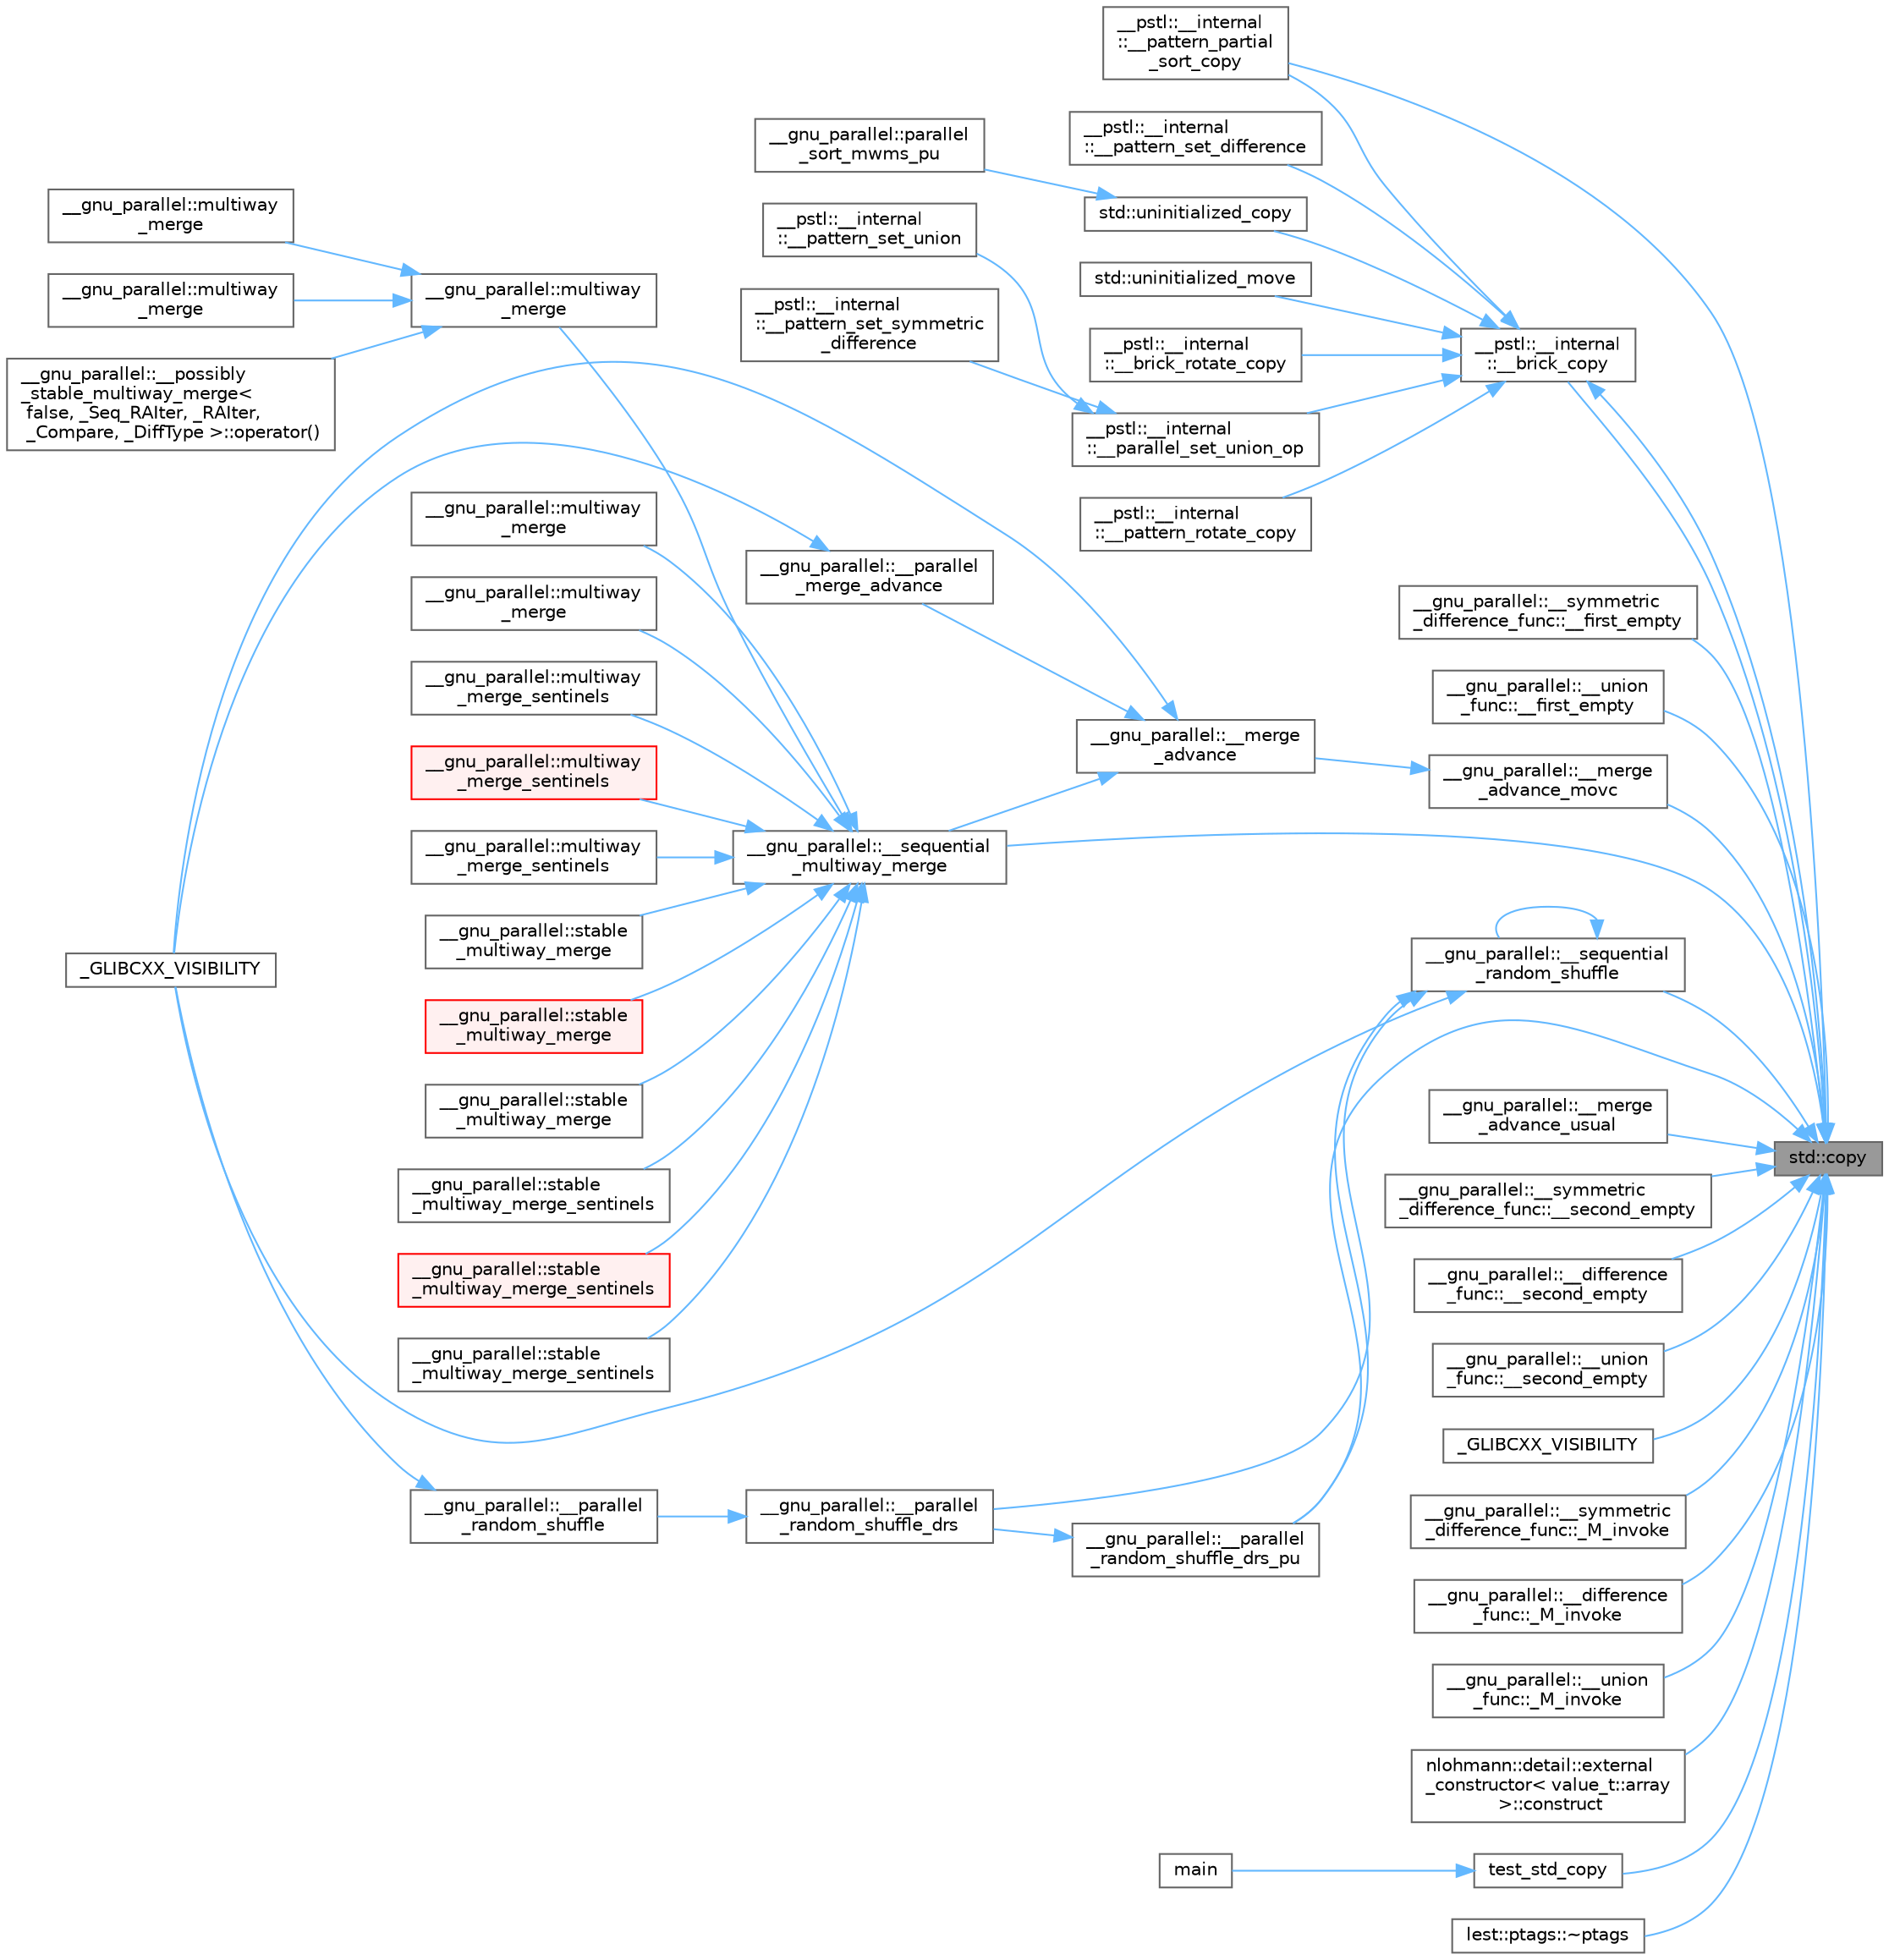 digraph "std::copy"
{
 // LATEX_PDF_SIZE
  bgcolor="transparent";
  edge [fontname=Helvetica,fontsize=10,labelfontname=Helvetica,labelfontsize=10];
  node [fontname=Helvetica,fontsize=10,shape=box,height=0.2,width=0.4];
  rankdir="RL";
  Node1 [id="Node000001",label="std::copy",height=0.2,width=0.4,color="gray40", fillcolor="grey60", style="filled", fontcolor="black",tooltip=" "];
  Node1 -> Node2 [id="edge117_Node000001_Node000002",dir="back",color="steelblue1",style="solid",tooltip=" "];
  Node2 [id="Node000002",label="__pstl::__internal\l::__brick_copy",height=0.2,width=0.4,color="grey40", fillcolor="white", style="filled",URL="$namespace____pstl_1_1____internal.html#afeb0a574201d45df430150e28155b9de",tooltip=" "];
  Node2 -> Node3 [id="edge118_Node000002_Node000003",dir="back",color="steelblue1",style="solid",tooltip=" "];
  Node3 [id="Node000003",label="__pstl::__internal\l::__brick_rotate_copy",height=0.2,width=0.4,color="grey40", fillcolor="white", style="filled",URL="$namespace____pstl_1_1____internal.html#a49a58246b209a35772ed9c026d5531a9",tooltip=" "];
  Node2 -> Node4 [id="edge119_Node000002_Node000004",dir="back",color="steelblue1",style="solid",tooltip=" "];
  Node4 [id="Node000004",label="__pstl::__internal\l::__parallel_set_union_op",height=0.2,width=0.4,color="grey40", fillcolor="white", style="filled",URL="$namespace____pstl_1_1____internal.html#a32f3932c1bca5cc9da70582e4ddf540b",tooltip=" "];
  Node4 -> Node5 [id="edge120_Node000004_Node000005",dir="back",color="steelblue1",style="solid",tooltip=" "];
  Node5 [id="Node000005",label="__pstl::__internal\l::__pattern_set_symmetric\l_difference",height=0.2,width=0.4,color="grey40", fillcolor="white", style="filled",URL="$namespace____pstl_1_1____internal.html#a0a3f69c5b0b60d4ea1e4127f8eab8ef2",tooltip=" "];
  Node4 -> Node6 [id="edge121_Node000004_Node000006",dir="back",color="steelblue1",style="solid",tooltip=" "];
  Node6 [id="Node000006",label="__pstl::__internal\l::__pattern_set_union",height=0.2,width=0.4,color="grey40", fillcolor="white", style="filled",URL="$namespace____pstl_1_1____internal.html#ac7e0e35e17f94ea6ac0b9a531e6805f6",tooltip=" "];
  Node2 -> Node7 [id="edge122_Node000002_Node000007",dir="back",color="steelblue1",style="solid",tooltip=" "];
  Node7 [id="Node000007",label="__pstl::__internal\l::__pattern_partial\l_sort_copy",height=0.2,width=0.4,color="grey40", fillcolor="white", style="filled",URL="$namespace____pstl_1_1____internal.html#a0b0d1ce785beef64a5003271d4cd5c4a",tooltip=" "];
  Node2 -> Node8 [id="edge123_Node000002_Node000008",dir="back",color="steelblue1",style="solid",tooltip=" "];
  Node8 [id="Node000008",label="__pstl::__internal\l::__pattern_rotate_copy",height=0.2,width=0.4,color="grey40", fillcolor="white", style="filled",URL="$namespace____pstl_1_1____internal.html#a00eafc09ae70c395ab01c3f9a66fd235",tooltip=" "];
  Node2 -> Node9 [id="edge124_Node000002_Node000009",dir="back",color="steelblue1",style="solid",tooltip=" "];
  Node9 [id="Node000009",label="__pstl::__internal\l::__pattern_set_difference",height=0.2,width=0.4,color="grey40", fillcolor="white", style="filled",URL="$namespace____pstl_1_1____internal.html#a21887a3e3ba35dc56e4d524dd6f2dde5",tooltip=" "];
  Node2 -> Node1 [id="edge125_Node000002_Node000001",dir="back",color="steelblue1",style="solid",tooltip=" "];
  Node2 -> Node10 [id="edge126_Node000002_Node000010",dir="back",color="steelblue1",style="solid",tooltip=" "];
  Node10 [id="Node000010",label="std::uninitialized_copy",height=0.2,width=0.4,color="grey40", fillcolor="white", style="filled",URL="$namespacestd.html#ae8f76360bfad6375b33b57235ca96d97",tooltip=" "];
  Node10 -> Node11 [id="edge127_Node000010_Node000011",dir="back",color="steelblue1",style="solid",tooltip=" "];
  Node11 [id="Node000011",label="__gnu_parallel::parallel\l_sort_mwms_pu",height=0.2,width=0.4,color="grey40", fillcolor="white", style="filled",URL="$namespace____gnu__parallel.html#aaf84903cd78722fcd19b20ccb69c47e4",tooltip="PMWMS code executed by each thread."];
  Node2 -> Node12 [id="edge128_Node000002_Node000012",dir="back",color="steelblue1",style="solid",tooltip=" "];
  Node12 [id="Node000012",label="std::uninitialized_move",height=0.2,width=0.4,color="grey40", fillcolor="white", style="filled",URL="$namespacestd.html#affe72b3822ef701f99b9ba1a6c953aed",tooltip=" "];
  Node1 -> Node13 [id="edge129_Node000001_Node000013",dir="back",color="steelblue1",style="solid",tooltip=" "];
  Node13 [id="Node000013",label="__gnu_parallel::__symmetric\l_difference_func::__first_empty",height=0.2,width=0.4,color="grey40", fillcolor="white", style="filled",URL="$struct____gnu__parallel_1_1____symmetric__difference__func.html#ad0c58badf7c8e795fbae1b8db27f317e",tooltip=" "];
  Node1 -> Node14 [id="edge130_Node000001_Node000014",dir="back",color="steelblue1",style="solid",tooltip=" "];
  Node14 [id="Node000014",label="__gnu_parallel::__union\l_func::__first_empty",height=0.2,width=0.4,color="grey40", fillcolor="white", style="filled",URL="$struct____gnu__parallel_1_1____union__func.html#a1a76a888a827bd73fe72033a9ef5b391",tooltip=" "];
  Node1 -> Node15 [id="edge131_Node000001_Node000015",dir="back",color="steelblue1",style="solid",tooltip=" "];
  Node15 [id="Node000015",label="__gnu_parallel::__merge\l_advance_movc",height=0.2,width=0.4,color="grey40", fillcolor="white", style="filled",URL="$namespace____gnu__parallel.html#a8deacd343b40dc77deeb1a8e515e7358",tooltip="Merge routine being able to merge only the __max_length smallest elements."];
  Node15 -> Node16 [id="edge132_Node000015_Node000016",dir="back",color="steelblue1",style="solid",tooltip=" "];
  Node16 [id="Node000016",label="__gnu_parallel::__merge\l_advance",height=0.2,width=0.4,color="grey40", fillcolor="white", style="filled",URL="$namespace____gnu__parallel.html#a0059cd13cc6ab70692f8309ad92cb548",tooltip="Merge routine being able to merge only the __max_length smallest elements."];
  Node16 -> Node17 [id="edge133_Node000016_Node000017",dir="back",color="steelblue1",style="solid",tooltip=" "];
  Node17 [id="Node000017",label="__gnu_parallel::__parallel\l_merge_advance",height=0.2,width=0.4,color="grey40", fillcolor="white", style="filled",URL="$namespace____gnu__parallel.html#af1626ed7bbe2eb745a31f18728d73f4e",tooltip="Merge routine fallback to sequential in case the iterators of the two input sequences are of differen..."];
  Node17 -> Node18 [id="edge134_Node000017_Node000018",dir="back",color="steelblue1",style="solid",tooltip=" "];
  Node18 [id="Node000018",label="_GLIBCXX_VISIBILITY",height=0.2,width=0.4,color="grey40", fillcolor="white", style="filled",URL="$_classes_2lib_2include_2c_09_09_2parallel_2algo_8h.html#a544d74b2d5d0dd2197f5fd6f02691de0",tooltip=" "];
  Node16 -> Node19 [id="edge135_Node000016_Node000019",dir="back",color="steelblue1",style="solid",tooltip=" "];
  Node19 [id="Node000019",label="__gnu_parallel::__sequential\l_multiway_merge",height=0.2,width=0.4,color="grey40", fillcolor="white", style="filled",URL="$namespace____gnu__parallel.html#a5ccf0d17d06a0cdd449939227e55bd9d",tooltip="Sequential multi-way merging switch."];
  Node19 -> Node20 [id="edge136_Node000019_Node000020",dir="back",color="steelblue1",style="solid",tooltip=" "];
  Node20 [id="Node000020",label="__gnu_parallel::multiway\l_merge",height=0.2,width=0.4,color="grey40", fillcolor="white", style="filled",URL="$namespace____gnu__parallel.html#ac25efc956562ab237b7b6cb733060c6a",tooltip=" "];
  Node19 -> Node21 [id="edge137_Node000019_Node000021",dir="back",color="steelblue1",style="solid",tooltip=" "];
  Node21 [id="Node000021",label="__gnu_parallel::multiway\l_merge",height=0.2,width=0.4,color="grey40", fillcolor="white", style="filled",URL="$namespace____gnu__parallel.html#a8c908c501ec9005517a88a3004ff6a75",tooltip=" "];
  Node19 -> Node22 [id="edge138_Node000019_Node000022",dir="back",color="steelblue1",style="solid",tooltip=" "];
  Node22 [id="Node000022",label="__gnu_parallel::multiway\l_merge",height=0.2,width=0.4,color="grey40", fillcolor="white", style="filled",URL="$namespace____gnu__parallel.html#a25294b0a47406aefa9ebc5e0c151d0ce",tooltip="Multiway Merge Frontend."];
  Node22 -> Node23 [id="edge139_Node000022_Node000023",dir="back",color="steelblue1",style="solid",tooltip=" "];
  Node23 [id="Node000023",label="__gnu_parallel::multiway\l_merge",height=0.2,width=0.4,color="grey40", fillcolor="white", style="filled",URL="$namespace____gnu__parallel.html#a4569fbe5bdf414f0970bdc38875cdc2f",tooltip=" "];
  Node22 -> Node24 [id="edge140_Node000022_Node000024",dir="back",color="steelblue1",style="solid",tooltip=" "];
  Node24 [id="Node000024",label="__gnu_parallel::multiway\l_merge",height=0.2,width=0.4,color="grey40", fillcolor="white", style="filled",URL="$namespace____gnu__parallel.html#a18da5adc61694c1f0c3f7735fa8daf2e",tooltip=" "];
  Node22 -> Node25 [id="edge141_Node000022_Node000025",dir="back",color="steelblue1",style="solid",tooltip=" "];
  Node25 [id="Node000025",label="__gnu_parallel::__possibly\l_stable_multiway_merge\<\l false, _Seq_RAIter, _RAIter,\l _Compare, _DiffType \>::operator()",height=0.2,width=0.4,color="grey40", fillcolor="white", style="filled",URL="$struct____gnu__parallel_1_1____possibly__stable__multiway__merge_3_01false_00_01___seq___r_a_itebbe515fc6f7648d1418c8d56e63df41f.html#a499ffcbf43662c47ba9e330e7374afb2",tooltip=" "];
  Node19 -> Node26 [id="edge142_Node000019_Node000026",dir="back",color="steelblue1",style="solid",tooltip=" "];
  Node26 [id="Node000026",label="__gnu_parallel::multiway\l_merge_sentinels",height=0.2,width=0.4,color="grey40", fillcolor="white", style="filled",URL="$namespace____gnu__parallel.html#a5228d191a298cdaa42baacdfc821cc12",tooltip=" "];
  Node19 -> Node27 [id="edge143_Node000019_Node000027",dir="back",color="steelblue1",style="solid",tooltip=" "];
  Node27 [id="Node000027",label="__gnu_parallel::multiway\l_merge_sentinels",height=0.2,width=0.4,color="red", fillcolor="#FFF0F0", style="filled",URL="$namespace____gnu__parallel.html#a4d6e76ac42b48f0033139352dcb0418f",tooltip="Multiway Merge Frontend."];
  Node19 -> Node30 [id="edge144_Node000019_Node000030",dir="back",color="steelblue1",style="solid",tooltip=" "];
  Node30 [id="Node000030",label="__gnu_parallel::multiway\l_merge_sentinels",height=0.2,width=0.4,color="grey40", fillcolor="white", style="filled",URL="$namespace____gnu__parallel.html#a5db4fbc41fff695834ee6d0cbc91f8c6",tooltip=" "];
  Node19 -> Node31 [id="edge145_Node000019_Node000031",dir="back",color="steelblue1",style="solid",tooltip=" "];
  Node31 [id="Node000031",label="__gnu_parallel::stable\l_multiway_merge",height=0.2,width=0.4,color="grey40", fillcolor="white", style="filled",URL="$namespace____gnu__parallel.html#aeb955a1aae5a2ad2e59e5f990625c678",tooltip=" "];
  Node19 -> Node32 [id="edge146_Node000019_Node000032",dir="back",color="steelblue1",style="solid",tooltip=" "];
  Node32 [id="Node000032",label="__gnu_parallel::stable\l_multiway_merge",height=0.2,width=0.4,color="red", fillcolor="#FFF0F0", style="filled",URL="$namespace____gnu__parallel.html#a27f5da3fdd4d5f56eecd6a078ec7bae2",tooltip=" "];
  Node19 -> Node36 [id="edge147_Node000019_Node000036",dir="back",color="steelblue1",style="solid",tooltip=" "];
  Node36 [id="Node000036",label="__gnu_parallel::stable\l_multiway_merge",height=0.2,width=0.4,color="grey40", fillcolor="white", style="filled",URL="$namespace____gnu__parallel.html#a18b727aab25037e289fecb8d9861963a",tooltip=" "];
  Node19 -> Node37 [id="edge148_Node000019_Node000037",dir="back",color="steelblue1",style="solid",tooltip=" "];
  Node37 [id="Node000037",label="__gnu_parallel::stable\l_multiway_merge_sentinels",height=0.2,width=0.4,color="grey40", fillcolor="white", style="filled",URL="$namespace____gnu__parallel.html#ab4bef8eb5bc6bb03b812eb3246e02de4",tooltip=" "];
  Node19 -> Node38 [id="edge149_Node000019_Node000038",dir="back",color="steelblue1",style="solid",tooltip=" "];
  Node38 [id="Node000038",label="__gnu_parallel::stable\l_multiway_merge_sentinels",height=0.2,width=0.4,color="red", fillcolor="#FFF0F0", style="filled",URL="$namespace____gnu__parallel.html#a907b298f67ecf4627e9db5d8e1e8d8a5",tooltip=" "];
  Node19 -> Node41 [id="edge150_Node000019_Node000041",dir="back",color="steelblue1",style="solid",tooltip=" "];
  Node41 [id="Node000041",label="__gnu_parallel::stable\l_multiway_merge_sentinels",height=0.2,width=0.4,color="grey40", fillcolor="white", style="filled",URL="$namespace____gnu__parallel.html#aba7d273f820b57f9e0c709dbf68e6ee8",tooltip=" "];
  Node16 -> Node18 [id="edge151_Node000016_Node000018",dir="back",color="steelblue1",style="solid",tooltip=" "];
  Node1 -> Node42 [id="edge152_Node000001_Node000042",dir="back",color="steelblue1",style="solid",tooltip=" "];
  Node42 [id="Node000042",label="__gnu_parallel::__merge\l_advance_usual",height=0.2,width=0.4,color="grey40", fillcolor="white", style="filled",URL="$namespace____gnu__parallel.html#a9a83f26ee291502fd0ccf83a566817c7",tooltip="Merge routine being able to merge only the __max_length smallest elements."];
  Node1 -> Node43 [id="edge153_Node000001_Node000043",dir="back",color="steelblue1",style="solid",tooltip=" "];
  Node43 [id="Node000043",label="__gnu_parallel::__parallel\l_random_shuffle_drs_pu",height=0.2,width=0.4,color="grey40", fillcolor="white", style="filled",URL="$namespace____gnu__parallel.html#ab52b56076dd965bea099a7187e621d0b",tooltip="Random shuffle code executed by each thread."];
  Node43 -> Node44 [id="edge154_Node000043_Node000044",dir="back",color="steelblue1",style="solid",tooltip=" "];
  Node44 [id="Node000044",label="__gnu_parallel::__parallel\l_random_shuffle_drs",height=0.2,width=0.4,color="grey40", fillcolor="white", style="filled",URL="$namespace____gnu__parallel.html#a9152bade9629217427f065780bc3f4c2",tooltip="Main parallel random shuffle step."];
  Node44 -> Node45 [id="edge155_Node000044_Node000045",dir="back",color="steelblue1",style="solid",tooltip=" "];
  Node45 [id="Node000045",label="__gnu_parallel::__parallel\l_random_shuffle",height=0.2,width=0.4,color="grey40", fillcolor="white", style="filled",URL="$namespace____gnu__parallel.html#a6e78b59cb50c8e14ebf6990016af7342",tooltip="Parallel random public call."];
  Node45 -> Node18 [id="edge156_Node000045_Node000018",dir="back",color="steelblue1",style="solid",tooltip=" "];
  Node1 -> Node7 [id="edge157_Node000001_Node000007",dir="back",color="steelblue1",style="solid",tooltip=" "];
  Node1 -> Node46 [id="edge158_Node000001_Node000046",dir="back",color="steelblue1",style="solid",tooltip=" "];
  Node46 [id="Node000046",label="__gnu_parallel::__symmetric\l_difference_func::__second_empty",height=0.2,width=0.4,color="grey40", fillcolor="white", style="filled",URL="$struct____gnu__parallel_1_1____symmetric__difference__func.html#a758f7306bf9693c804cae6859f028774",tooltip=" "];
  Node1 -> Node47 [id="edge159_Node000001_Node000047",dir="back",color="steelblue1",style="solid",tooltip=" "];
  Node47 [id="Node000047",label="__gnu_parallel::__difference\l_func::__second_empty",height=0.2,width=0.4,color="grey40", fillcolor="white", style="filled",URL="$struct____gnu__parallel_1_1____difference__func.html#ac3e5dc1e1b3a6e966f81f153a6e71cf7",tooltip=" "];
  Node1 -> Node48 [id="edge160_Node000001_Node000048",dir="back",color="steelblue1",style="solid",tooltip=" "];
  Node48 [id="Node000048",label="__gnu_parallel::__union\l_func::__second_empty",height=0.2,width=0.4,color="grey40", fillcolor="white", style="filled",URL="$struct____gnu__parallel_1_1____union__func.html#af59937451b57960f91b97253a478ada3",tooltip=" "];
  Node1 -> Node19 [id="edge161_Node000001_Node000019",dir="back",color="steelblue1",style="solid",tooltip=" "];
  Node1 -> Node49 [id="edge162_Node000001_Node000049",dir="back",color="steelblue1",style="solid",tooltip=" "];
  Node49 [id="Node000049",label="__gnu_parallel::__sequential\l_random_shuffle",height=0.2,width=0.4,color="grey40", fillcolor="white", style="filled",URL="$namespace____gnu__parallel.html#aa9ee237cbbdd03ed217714a05e5a8868",tooltip="Sequential cache-efficient random shuffle."];
  Node49 -> Node44 [id="edge163_Node000049_Node000044",dir="back",color="steelblue1",style="solid",tooltip=" "];
  Node49 -> Node43 [id="edge164_Node000049_Node000043",dir="back",color="steelblue1",style="solid",tooltip=" "];
  Node49 -> Node49 [id="edge165_Node000049_Node000049",dir="back",color="steelblue1",style="solid",tooltip=" "];
  Node49 -> Node18 [id="edge166_Node000049_Node000018",dir="back",color="steelblue1",style="solid",tooltip=" "];
  Node1 -> Node50 [id="edge167_Node000001_Node000050",dir="back",color="steelblue1",style="solid",tooltip=" "];
  Node50 [id="Node000050",label="_GLIBCXX_VISIBILITY",height=0.2,width=0.4,color="grey40", fillcolor="white", style="filled",URL="$group__sorting__algorithms.html#ga544d74b2d5d0dd2197f5fd6f02691de0",tooltip=" "];
  Node1 -> Node51 [id="edge168_Node000001_Node000051",dir="back",color="steelblue1",style="solid",tooltip=" "];
  Node51 [id="Node000051",label="__gnu_parallel::__symmetric\l_difference_func::_M_invoke",height=0.2,width=0.4,color="grey40", fillcolor="white", style="filled",URL="$struct____gnu__parallel_1_1____symmetric__difference__func.html#ad0991ae1292e3609031af73e45e9359b",tooltip=" "];
  Node1 -> Node52 [id="edge169_Node000001_Node000052",dir="back",color="steelblue1",style="solid",tooltip=" "];
  Node52 [id="Node000052",label="__gnu_parallel::__difference\l_func::_M_invoke",height=0.2,width=0.4,color="grey40", fillcolor="white", style="filled",URL="$struct____gnu__parallel_1_1____difference__func.html#ac3d368ab71561228c073cf2cda62a67d",tooltip=" "];
  Node1 -> Node53 [id="edge170_Node000001_Node000053",dir="back",color="steelblue1",style="solid",tooltip=" "];
  Node53 [id="Node000053",label="__gnu_parallel::__union\l_func::_M_invoke",height=0.2,width=0.4,color="grey40", fillcolor="white", style="filled",URL="$struct____gnu__parallel_1_1____union__func.html#a6c6e3431433fd495dc36abc0bf53adf3",tooltip=" "];
  Node1 -> Node54 [id="edge171_Node000001_Node000054",dir="back",color="steelblue1",style="solid",tooltip=" "];
  Node54 [id="Node000054",label="nlohmann::detail::external\l_constructor\< value_t::array\l \>::construct",height=0.2,width=0.4,color="grey40", fillcolor="white", style="filled",URL="$structnlohmann_1_1detail_1_1external__constructor_3_01value__t_1_1array_01_4.html#a1b9226304e6492141080b4ebf228ddac",tooltip=" "];
  Node1 -> Node55 [id="edge172_Node000001_Node000055",dir="back",color="steelblue1",style="solid",tooltip=" "];
  Node55 [id="Node000055",label="test_std_copy",height=0.2,width=0.4,color="grey40", fillcolor="white", style="filled",URL="$_classes_2lib_2glm_2test_2core_2core__type__cast_8cpp.html#a8b9ef072f9cccce09afbc81aef387d2a",tooltip=" "];
  Node55 -> Node56 [id="edge173_Node000055_Node000056",dir="back",color="steelblue1",style="solid",tooltip=" "];
  Node56 [id="Node000056",label="main",height=0.2,width=0.4,color="grey40", fillcolor="white", style="filled",URL="$_classes_2lib_2glm_2test_2core_2core__type__cast_8cpp.html#ae66f6b31b5ad750f1fe042a706a4e3d4",tooltip=" "];
  Node1 -> Node57 [id="edge174_Node000001_Node000057",dir="back",color="steelblue1",style="solid",tooltip=" "];
  Node57 [id="Node000057",label="lest::ptags::~ptags",height=0.2,width=0.4,color="grey40", fillcolor="white", style="filled",URL="$structlest_1_1ptags.html#a14735ba0320bfc60501c674e39f4252b",tooltip=" "];
}
